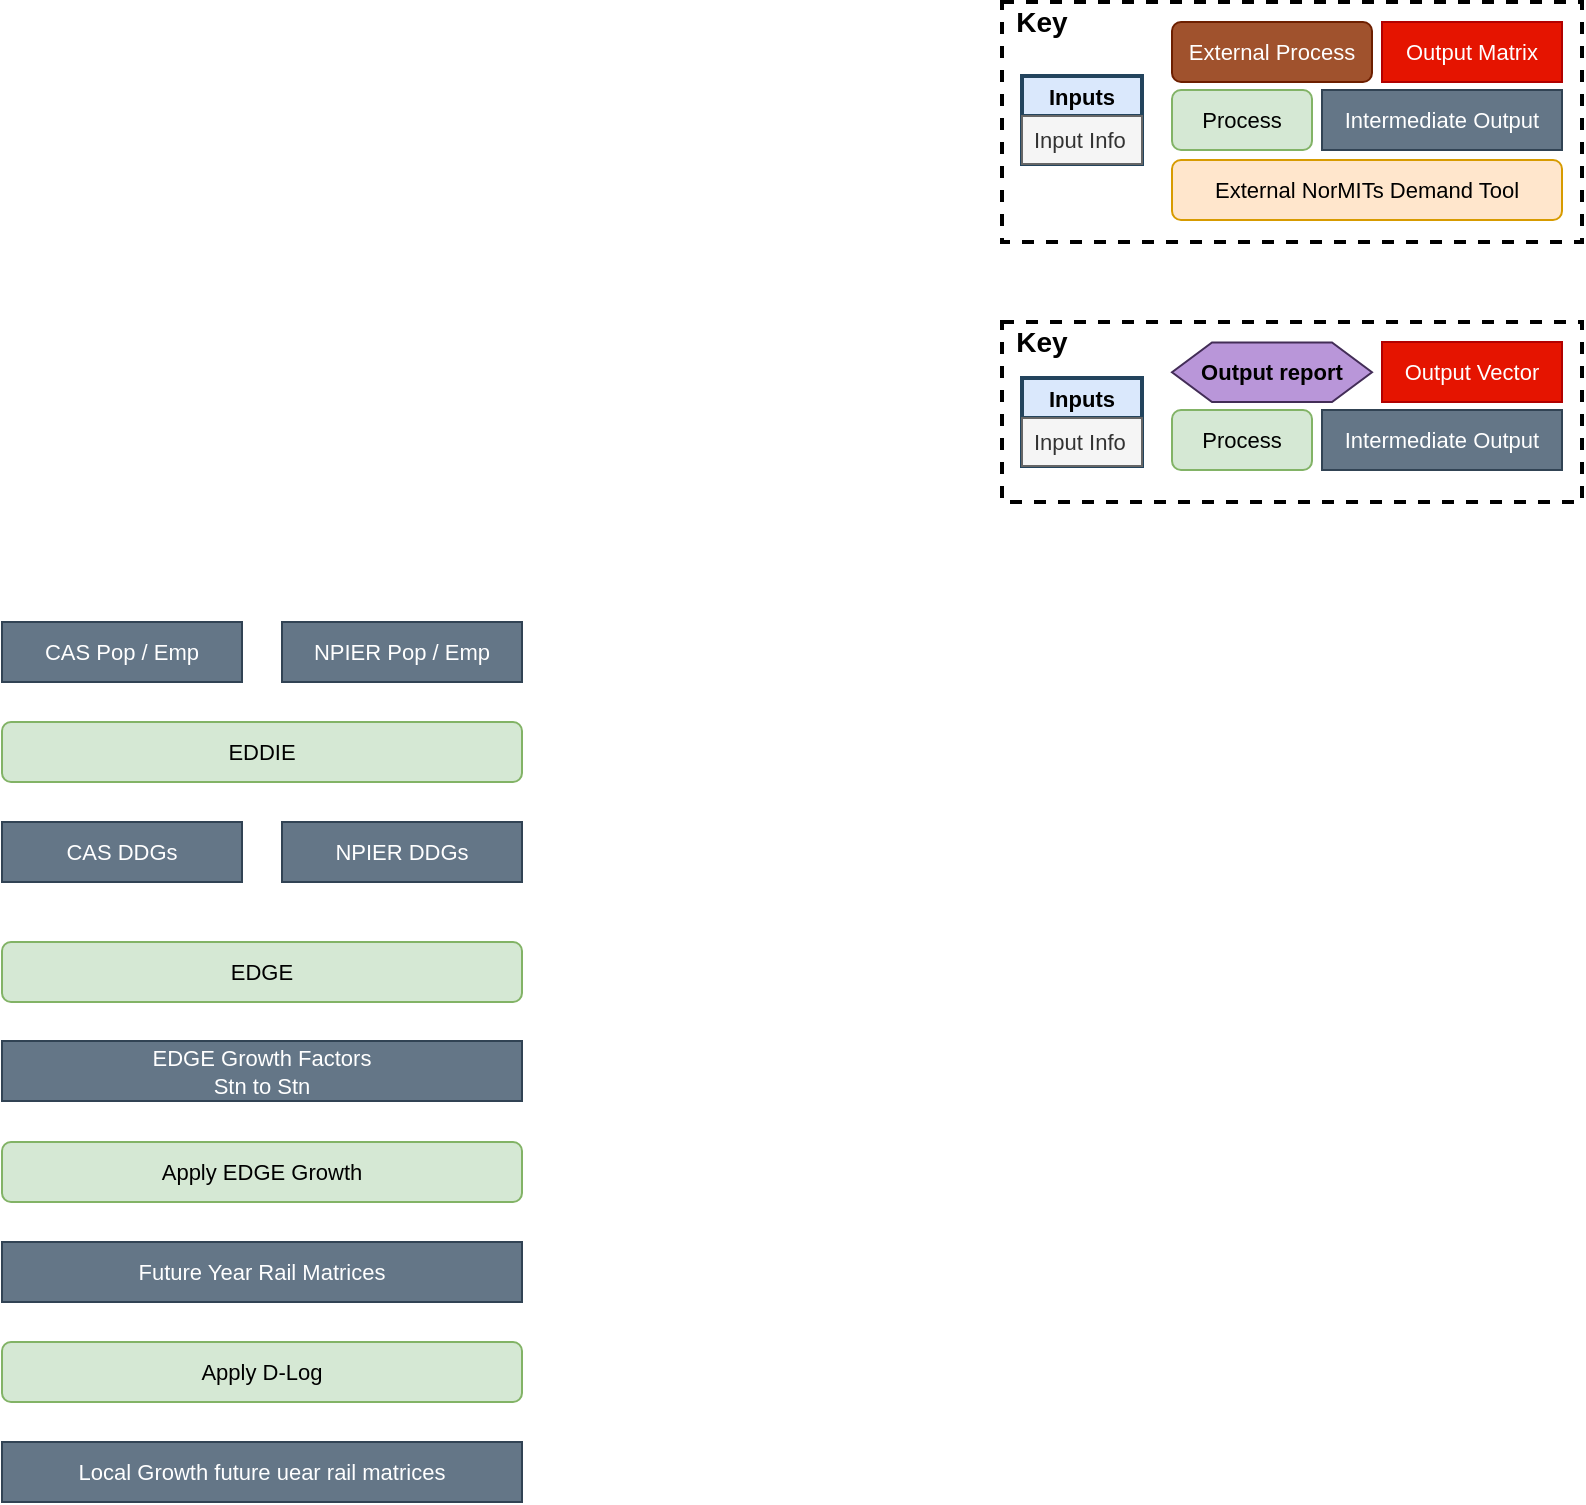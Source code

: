 <mxfile version="14.9.6" type="device" pages="2"><diagram id="xiVbnv9Z3kEjWXhl6XLZ" name="EDGE / Rail"><mxGraphModel dx="1422" dy="832" grid="1" gridSize="10" guides="1" tooltips="1" connect="1" arrows="1" fold="1" page="1" pageScale="1" pageWidth="827" pageHeight="1169" math="0" shadow="0"><root><mxCell id="0"/><mxCell id="1" parent="0"/><mxCell id="OQW1ox4yVsEIrrEEjxvf-1" value="" style="group" vertex="1" connectable="0" parent="1"><mxGeometry x="940" y="50" width="290" height="120" as="geometry"/></mxCell><mxCell id="OQW1ox4yVsEIrrEEjxvf-2" value="" style="rounded=0;whiteSpace=wrap;html=1;dashed=1;strokeWidth=2;" vertex="1" parent="OQW1ox4yVsEIrrEEjxvf-1"><mxGeometry width="290" height="120" as="geometry"/></mxCell><mxCell id="OQW1ox4yVsEIrrEEjxvf-3" value="&lt;b style=&quot;font-size: 14px&quot;&gt;Key&lt;/b&gt;" style="text;html=1;strokeColor=none;fillColor=none;align=center;verticalAlign=middle;whiteSpace=wrap;rounded=0;dashed=1;" vertex="1" parent="OQW1ox4yVsEIrrEEjxvf-1"><mxGeometry width="40" height="20" as="geometry"/></mxCell><mxCell id="OQW1ox4yVsEIrrEEjxvf-4" value="Inputs" style="swimlane;fontStyle=1;childLayout=stackLayout;horizontal=1;startSize=20;fillColor=#dae8fc;horizontalStack=0;resizeParent=1;resizeParentMax=0;resizeLast=0;collapsible=1;marginBottom=0;rounded=0;glass=0;fontSize=11;align=center;strokeWidth=2;strokeColor=#23445D;" vertex="1" parent="OQW1ox4yVsEIrrEEjxvf-1"><mxGeometry x="10" y="37" width="60" height="44" as="geometry"/></mxCell><mxCell id="OQW1ox4yVsEIrrEEjxvf-5" value="Input Info" style="text;strokeColor=#666666;fillColor=#f5f5f5;align=left;verticalAlign=middle;spacingLeft=4;spacingRight=4;overflow=hidden;rotatable=0;points=[[0,0.5],[1,0.5]];portConstraint=eastwest;fontSize=11;whiteSpace=wrap;fontColor=#333333;" vertex="1" parent="OQW1ox4yVsEIrrEEjxvf-4"><mxGeometry y="20" width="60" height="24" as="geometry"/></mxCell><mxCell id="OQW1ox4yVsEIrrEEjxvf-6" value="&lt;font style=&quot;font-size: 11px&quot;&gt;Process&lt;/font&gt;" style="rounded=1;whiteSpace=wrap;html=1;fillColor=#d5e8d4;strokeColor=#82b366;" vertex="1" parent="OQW1ox4yVsEIrrEEjxvf-1"><mxGeometry x="85" y="44" width="70" height="30" as="geometry"/></mxCell><mxCell id="OQW1ox4yVsEIrrEEjxvf-7" value="&lt;font style=&quot;font-size: 11px&quot;&gt;External Process&lt;/font&gt;" style="rounded=1;whiteSpace=wrap;html=1;fillColor=#a0522d;strokeColor=#6D1F00;fontColor=#ffffff;" vertex="1" parent="OQW1ox4yVsEIrrEEjxvf-1"><mxGeometry x="85" y="10" width="100" height="30" as="geometry"/></mxCell><mxCell id="OQW1ox4yVsEIrrEEjxvf-8" value="Intermediate Output" style="rounded=0;whiteSpace=wrap;html=1;strokeWidth=1;fillColor=#647687;strokeColor=#314354;fontSize=11;fontColor=#ffffff;" vertex="1" parent="OQW1ox4yVsEIrrEEjxvf-1"><mxGeometry x="160" y="44" width="120" height="30" as="geometry"/></mxCell><mxCell id="OQW1ox4yVsEIrrEEjxvf-9" value="Output Matrix" style="rounded=0;whiteSpace=wrap;html=1;strokeWidth=1;fillColor=#e51400;strokeColor=#B20000;fontSize=11;fontColor=#ffffff;" vertex="1" parent="OQW1ox4yVsEIrrEEjxvf-1"><mxGeometry x="190" y="10" width="90" height="30" as="geometry"/></mxCell><mxCell id="OQW1ox4yVsEIrrEEjxvf-10" value="&lt;span style=&quot;font-size: 11px&quot;&gt;External NorMITs Demand Tool&lt;/span&gt;" style="rounded=1;whiteSpace=wrap;html=1;fillColor=#ffe6cc;strokeColor=#d79b00;" vertex="1" parent="OQW1ox4yVsEIrrEEjxvf-1"><mxGeometry x="85" y="79" width="195" height="30" as="geometry"/></mxCell><mxCell id="OQW1ox4yVsEIrrEEjxvf-11" value="" style="group" vertex="1" connectable="0" parent="1"><mxGeometry x="940" y="210" width="290" height="90" as="geometry"/></mxCell><mxCell id="OQW1ox4yVsEIrrEEjxvf-12" value="" style="rounded=0;whiteSpace=wrap;html=1;dashed=1;strokeWidth=2;" vertex="1" parent="OQW1ox4yVsEIrrEEjxvf-11"><mxGeometry width="290" height="90" as="geometry"/></mxCell><mxCell id="OQW1ox4yVsEIrrEEjxvf-13" value="&lt;b style=&quot;font-size: 14px&quot;&gt;Key&lt;/b&gt;" style="text;html=1;strokeColor=none;fillColor=none;align=center;verticalAlign=middle;whiteSpace=wrap;rounded=0;dashed=1;" vertex="1" parent="OQW1ox4yVsEIrrEEjxvf-11"><mxGeometry width="40" height="20" as="geometry"/></mxCell><mxCell id="OQW1ox4yVsEIrrEEjxvf-14" value="Inputs" style="swimlane;fontStyle=1;childLayout=stackLayout;horizontal=1;startSize=20;fillColor=#dae8fc;horizontalStack=0;resizeParent=1;resizeParentMax=0;resizeLast=0;collapsible=1;marginBottom=0;rounded=0;glass=0;fontSize=11;align=center;strokeWidth=2;strokeColor=#23445D;" vertex="1" parent="OQW1ox4yVsEIrrEEjxvf-11"><mxGeometry x="10" y="28" width="60" height="44" as="geometry"/></mxCell><mxCell id="OQW1ox4yVsEIrrEEjxvf-15" value="Input Info" style="text;strokeColor=#666666;fillColor=#f5f5f5;align=left;verticalAlign=middle;spacingLeft=4;spacingRight=4;overflow=hidden;rotatable=0;points=[[0,0.5],[1,0.5]];portConstraint=eastwest;fontSize=11;whiteSpace=wrap;fontColor=#333333;" vertex="1" parent="OQW1ox4yVsEIrrEEjxvf-14"><mxGeometry y="20" width="60" height="24" as="geometry"/></mxCell><mxCell id="OQW1ox4yVsEIrrEEjxvf-16" value="&lt;font style=&quot;font-size: 11px&quot;&gt;Process&lt;/font&gt;" style="rounded=1;whiteSpace=wrap;html=1;fillColor=#d5e8d4;strokeColor=#82b366;" vertex="1" parent="OQW1ox4yVsEIrrEEjxvf-11"><mxGeometry x="85" y="44" width="70" height="30" as="geometry"/></mxCell><mxCell id="OQW1ox4yVsEIrrEEjxvf-17" value="Intermediate Output" style="rounded=0;whiteSpace=wrap;html=1;strokeWidth=1;fillColor=#647687;strokeColor=#314354;fontSize=11;fontColor=#ffffff;" vertex="1" parent="OQW1ox4yVsEIrrEEjxvf-11"><mxGeometry x="160" y="44" width="120" height="30" as="geometry"/></mxCell><mxCell id="OQW1ox4yVsEIrrEEjxvf-18" value="Output Vector" style="rounded=0;whiteSpace=wrap;html=1;strokeWidth=1;fillColor=#e51400;strokeColor=#B20000;fontSize=11;fontColor=#ffffff;" vertex="1" parent="OQW1ox4yVsEIrrEEjxvf-11"><mxGeometry x="190" y="10" width="90" height="30" as="geometry"/></mxCell><mxCell id="OQW1ox4yVsEIrrEEjxvf-19" value="&lt;span style=&quot;font-size: 11px&quot;&gt;&lt;b&gt;Output report&lt;/b&gt;&lt;/span&gt;" style="shape=hexagon;perimeter=hexagonPerimeter2;whiteSpace=wrap;html=1;fixedSize=1;strokeColor=#432D57;fillColor=#B996D9;" vertex="1" parent="OQW1ox4yVsEIrrEEjxvf-11"><mxGeometry x="85" y="10.19" width="100" height="29.81" as="geometry"/></mxCell><mxCell id="OQW1ox4yVsEIrrEEjxvf-20" value="&lt;font style=&quot;font-size: 11px&quot;&gt;EDGE&lt;/font&gt;" style="rounded=1;whiteSpace=wrap;html=1;fillColor=#d5e8d4;strokeColor=#82b366;" vertex="1" parent="1"><mxGeometry x="440" y="520" width="260" height="30" as="geometry"/></mxCell><mxCell id="OQW1ox4yVsEIrrEEjxvf-21" value="&lt;span style=&quot;font-size: 11px&quot;&gt;Apply EDGE Growth&lt;/span&gt;" style="rounded=1;whiteSpace=wrap;html=1;fillColor=#d5e8d4;strokeColor=#82b366;" vertex="1" parent="1"><mxGeometry x="440" y="620" width="260" height="30" as="geometry"/></mxCell><mxCell id="OQW1ox4yVsEIrrEEjxvf-22" value="EDGE Growth Factors&lt;br&gt;Stn to Stn" style="rounded=0;whiteSpace=wrap;html=1;strokeWidth=1;fillColor=#647687;strokeColor=#314354;fontSize=11;fontColor=#ffffff;" vertex="1" parent="1"><mxGeometry x="440" y="569.5" width="260" height="30" as="geometry"/></mxCell><mxCell id="OQW1ox4yVsEIrrEEjxvf-23" value="CAS DDGs" style="rounded=0;whiteSpace=wrap;html=1;strokeWidth=1;fillColor=#647687;strokeColor=#314354;fontSize=11;fontColor=#ffffff;" vertex="1" parent="1"><mxGeometry x="440" y="460" width="120" height="30" as="geometry"/></mxCell><mxCell id="OQW1ox4yVsEIrrEEjxvf-24" value="NPIER DDGs" style="rounded=0;whiteSpace=wrap;html=1;strokeWidth=1;fillColor=#647687;strokeColor=#314354;fontSize=11;fontColor=#ffffff;" vertex="1" parent="1"><mxGeometry x="580" y="460" width="120" height="30" as="geometry"/></mxCell><mxCell id="OQW1ox4yVsEIrrEEjxvf-25" value="Future Year Rail Matrices" style="rounded=0;whiteSpace=wrap;html=1;strokeWidth=1;fillColor=#647687;strokeColor=#314354;fontSize=11;fontColor=#ffffff;" vertex="1" parent="1"><mxGeometry x="440" y="670" width="260" height="30" as="geometry"/></mxCell><mxCell id="OQW1ox4yVsEIrrEEjxvf-26" value="&lt;span style=&quot;font-size: 11px&quot;&gt;Apply D-Log&lt;/span&gt;" style="rounded=1;whiteSpace=wrap;html=1;fillColor=#d5e8d4;strokeColor=#82b366;" vertex="1" parent="1"><mxGeometry x="440" y="720" width="260" height="30" as="geometry"/></mxCell><mxCell id="OQW1ox4yVsEIrrEEjxvf-27" value="Local Growth future uear rail matrices" style="rounded=0;whiteSpace=wrap;html=1;strokeWidth=1;fillColor=#647687;strokeColor=#314354;fontSize=11;fontColor=#ffffff;" vertex="1" parent="1"><mxGeometry x="440" y="770" width="260" height="30" as="geometry"/></mxCell><mxCell id="OQW1ox4yVsEIrrEEjxvf-28" value="&lt;font style=&quot;font-size: 11px&quot;&gt;EDDIE&lt;/font&gt;" style="rounded=1;whiteSpace=wrap;html=1;fillColor=#d5e8d4;strokeColor=#82b366;" vertex="1" parent="1"><mxGeometry x="440" y="410" width="260" height="30" as="geometry"/></mxCell><mxCell id="OQW1ox4yVsEIrrEEjxvf-29" value="CAS Pop / Emp" style="rounded=0;whiteSpace=wrap;html=1;strokeWidth=1;fillColor=#647687;strokeColor=#314354;fontSize=11;fontColor=#ffffff;" vertex="1" parent="1"><mxGeometry x="440" y="360" width="120" height="30" as="geometry"/></mxCell><mxCell id="OQW1ox4yVsEIrrEEjxvf-30" value="NPIER Pop / Emp" style="rounded=0;whiteSpace=wrap;html=1;strokeWidth=1;fillColor=#647687;strokeColor=#314354;fontSize=11;fontColor=#ffffff;" vertex="1" parent="1"><mxGeometry x="580" y="360" width="120" height="30" as="geometry"/></mxCell></root></mxGraphModel></diagram><diagram id="nnbe7mMeBayRg49unX90" name="Shapes"><mxGraphModel dx="1086" dy="814" grid="1" gridSize="10" guides="1" tooltips="1" connect="1" arrows="1" fold="1" page="1" pageScale="1" pageWidth="827" pageHeight="1169" math="0" shadow="0"><root><mxCell id="oxkEi9M_JXyr-AanmWj1-0"/><mxCell id="oxkEi9M_JXyr-AanmWj1-1" parent="oxkEi9M_JXyr-AanmWj1-0"/><mxCell id="oxkEi9M_JXyr-AanmWj1-2" value="" style="group" vertex="1" connectable="0" parent="oxkEi9M_JXyr-AanmWj1-1"><mxGeometry x="80" y="80" width="290" height="120" as="geometry"/></mxCell><mxCell id="oxkEi9M_JXyr-AanmWj1-3" value="" style="rounded=0;whiteSpace=wrap;html=1;dashed=1;strokeWidth=2;" vertex="1" parent="oxkEi9M_JXyr-AanmWj1-2"><mxGeometry width="290" height="120" as="geometry"/></mxCell><mxCell id="oxkEi9M_JXyr-AanmWj1-4" value="&lt;b style=&quot;font-size: 14px&quot;&gt;Key&lt;/b&gt;" style="text;html=1;strokeColor=none;fillColor=none;align=center;verticalAlign=middle;whiteSpace=wrap;rounded=0;dashed=1;" vertex="1" parent="oxkEi9M_JXyr-AanmWj1-2"><mxGeometry width="40" height="20" as="geometry"/></mxCell><mxCell id="oxkEi9M_JXyr-AanmWj1-5" value="Inputs" style="swimlane;fontStyle=1;childLayout=stackLayout;horizontal=1;startSize=20;fillColor=#dae8fc;horizontalStack=0;resizeParent=1;resizeParentMax=0;resizeLast=0;collapsible=1;marginBottom=0;rounded=0;glass=0;fontSize=11;align=center;strokeWidth=2;strokeColor=#23445D;" vertex="1" parent="oxkEi9M_JXyr-AanmWj1-2"><mxGeometry x="10" y="37" width="60" height="44" as="geometry"/></mxCell><mxCell id="oxkEi9M_JXyr-AanmWj1-6" value="Input Info" style="text;strokeColor=#666666;fillColor=#f5f5f5;align=left;verticalAlign=middle;spacingLeft=4;spacingRight=4;overflow=hidden;rotatable=0;points=[[0,0.5],[1,0.5]];portConstraint=eastwest;fontSize=11;whiteSpace=wrap;fontColor=#333333;" vertex="1" parent="oxkEi9M_JXyr-AanmWj1-5"><mxGeometry y="20" width="60" height="24" as="geometry"/></mxCell><mxCell id="oxkEi9M_JXyr-AanmWj1-7" value="&lt;font style=&quot;font-size: 11px&quot;&gt;Process&lt;/font&gt;" style="rounded=1;whiteSpace=wrap;html=1;fillColor=#d5e8d4;strokeColor=#82b366;" vertex="1" parent="oxkEi9M_JXyr-AanmWj1-2"><mxGeometry x="85" y="44" width="70" height="30" as="geometry"/></mxCell><mxCell id="oxkEi9M_JXyr-AanmWj1-8" value="&lt;font style=&quot;font-size: 11px&quot;&gt;External Process&lt;/font&gt;" style="rounded=1;whiteSpace=wrap;html=1;fillColor=#a0522d;strokeColor=#6D1F00;fontColor=#ffffff;" vertex="1" parent="oxkEi9M_JXyr-AanmWj1-2"><mxGeometry x="85" y="10" width="100" height="30" as="geometry"/></mxCell><mxCell id="oxkEi9M_JXyr-AanmWj1-9" value="Intermediate Output" style="rounded=0;whiteSpace=wrap;html=1;strokeWidth=1;fillColor=#647687;strokeColor=#314354;fontSize=11;fontColor=#ffffff;" vertex="1" parent="oxkEi9M_JXyr-AanmWj1-2"><mxGeometry x="160" y="44" width="120" height="30" as="geometry"/></mxCell><mxCell id="oxkEi9M_JXyr-AanmWj1-10" value="Output Matrix" style="rounded=0;whiteSpace=wrap;html=1;strokeWidth=1;fillColor=#e51400;strokeColor=#B20000;fontSize=11;fontColor=#ffffff;" vertex="1" parent="oxkEi9M_JXyr-AanmWj1-2"><mxGeometry x="190" y="10" width="90" height="30" as="geometry"/></mxCell><mxCell id="oxkEi9M_JXyr-AanmWj1-11" value="&lt;span style=&quot;font-size: 11px&quot;&gt;External NorMITs Demand Tool&lt;/span&gt;" style="rounded=1;whiteSpace=wrap;html=1;fillColor=#ffe6cc;strokeColor=#d79b00;" vertex="1" parent="oxkEi9M_JXyr-AanmWj1-2"><mxGeometry x="85" y="79" width="195" height="30" as="geometry"/></mxCell><mxCell id="oxkEi9M_JXyr-AanmWj1-12" value="" style="group" vertex="1" connectable="0" parent="oxkEi9M_JXyr-AanmWj1-1"><mxGeometry x="80" y="240" width="290" height="90" as="geometry"/></mxCell><mxCell id="oxkEi9M_JXyr-AanmWj1-13" value="" style="rounded=0;whiteSpace=wrap;html=1;dashed=1;strokeWidth=2;" vertex="1" parent="oxkEi9M_JXyr-AanmWj1-12"><mxGeometry width="290" height="90" as="geometry"/></mxCell><mxCell id="oxkEi9M_JXyr-AanmWj1-14" value="&lt;b style=&quot;font-size: 14px&quot;&gt;Key&lt;/b&gt;" style="text;html=1;strokeColor=none;fillColor=none;align=center;verticalAlign=middle;whiteSpace=wrap;rounded=0;dashed=1;" vertex="1" parent="oxkEi9M_JXyr-AanmWj1-12"><mxGeometry width="40" height="20" as="geometry"/></mxCell><mxCell id="oxkEi9M_JXyr-AanmWj1-15" value="Inputs" style="swimlane;fontStyle=1;childLayout=stackLayout;horizontal=1;startSize=20;fillColor=#dae8fc;horizontalStack=0;resizeParent=1;resizeParentMax=0;resizeLast=0;collapsible=1;marginBottom=0;rounded=0;glass=0;fontSize=11;align=center;strokeWidth=2;strokeColor=#23445D;" vertex="1" parent="oxkEi9M_JXyr-AanmWj1-12"><mxGeometry x="10" y="28" width="60" height="44" as="geometry"/></mxCell><mxCell id="oxkEi9M_JXyr-AanmWj1-16" value="Input Info" style="text;strokeColor=#666666;fillColor=#f5f5f5;align=left;verticalAlign=middle;spacingLeft=4;spacingRight=4;overflow=hidden;rotatable=0;points=[[0,0.5],[1,0.5]];portConstraint=eastwest;fontSize=11;whiteSpace=wrap;fontColor=#333333;" vertex="1" parent="oxkEi9M_JXyr-AanmWj1-15"><mxGeometry y="20" width="60" height="24" as="geometry"/></mxCell><mxCell id="oxkEi9M_JXyr-AanmWj1-17" value="&lt;font style=&quot;font-size: 11px&quot;&gt;Process&lt;/font&gt;" style="rounded=1;whiteSpace=wrap;html=1;fillColor=#d5e8d4;strokeColor=#82b366;" vertex="1" parent="oxkEi9M_JXyr-AanmWj1-12"><mxGeometry x="85" y="44" width="70" height="30" as="geometry"/></mxCell><mxCell id="oxkEi9M_JXyr-AanmWj1-18" value="Intermediate Output" style="rounded=0;whiteSpace=wrap;html=1;strokeWidth=1;fillColor=#647687;strokeColor=#314354;fontSize=11;fontColor=#ffffff;" vertex="1" parent="oxkEi9M_JXyr-AanmWj1-12"><mxGeometry x="160" y="44" width="120" height="30" as="geometry"/></mxCell><mxCell id="oxkEi9M_JXyr-AanmWj1-19" value="Output Vector" style="rounded=0;whiteSpace=wrap;html=1;strokeWidth=1;fillColor=#e51400;strokeColor=#B20000;fontSize=11;fontColor=#ffffff;" vertex="1" parent="oxkEi9M_JXyr-AanmWj1-12"><mxGeometry x="190" y="10" width="90" height="30" as="geometry"/></mxCell><mxCell id="oxkEi9M_JXyr-AanmWj1-20" value="&lt;span style=&quot;font-size: 11px&quot;&gt;&lt;b&gt;Output report&lt;/b&gt;&lt;/span&gt;" style="shape=hexagon;perimeter=hexagonPerimeter2;whiteSpace=wrap;html=1;fixedSize=1;strokeColor=#432D57;fillColor=#B996D9;" vertex="1" parent="oxkEi9M_JXyr-AanmWj1-12"><mxGeometry x="85" y="10.19" width="100" height="29.81" as="geometry"/></mxCell></root></mxGraphModel></diagram></mxfile>